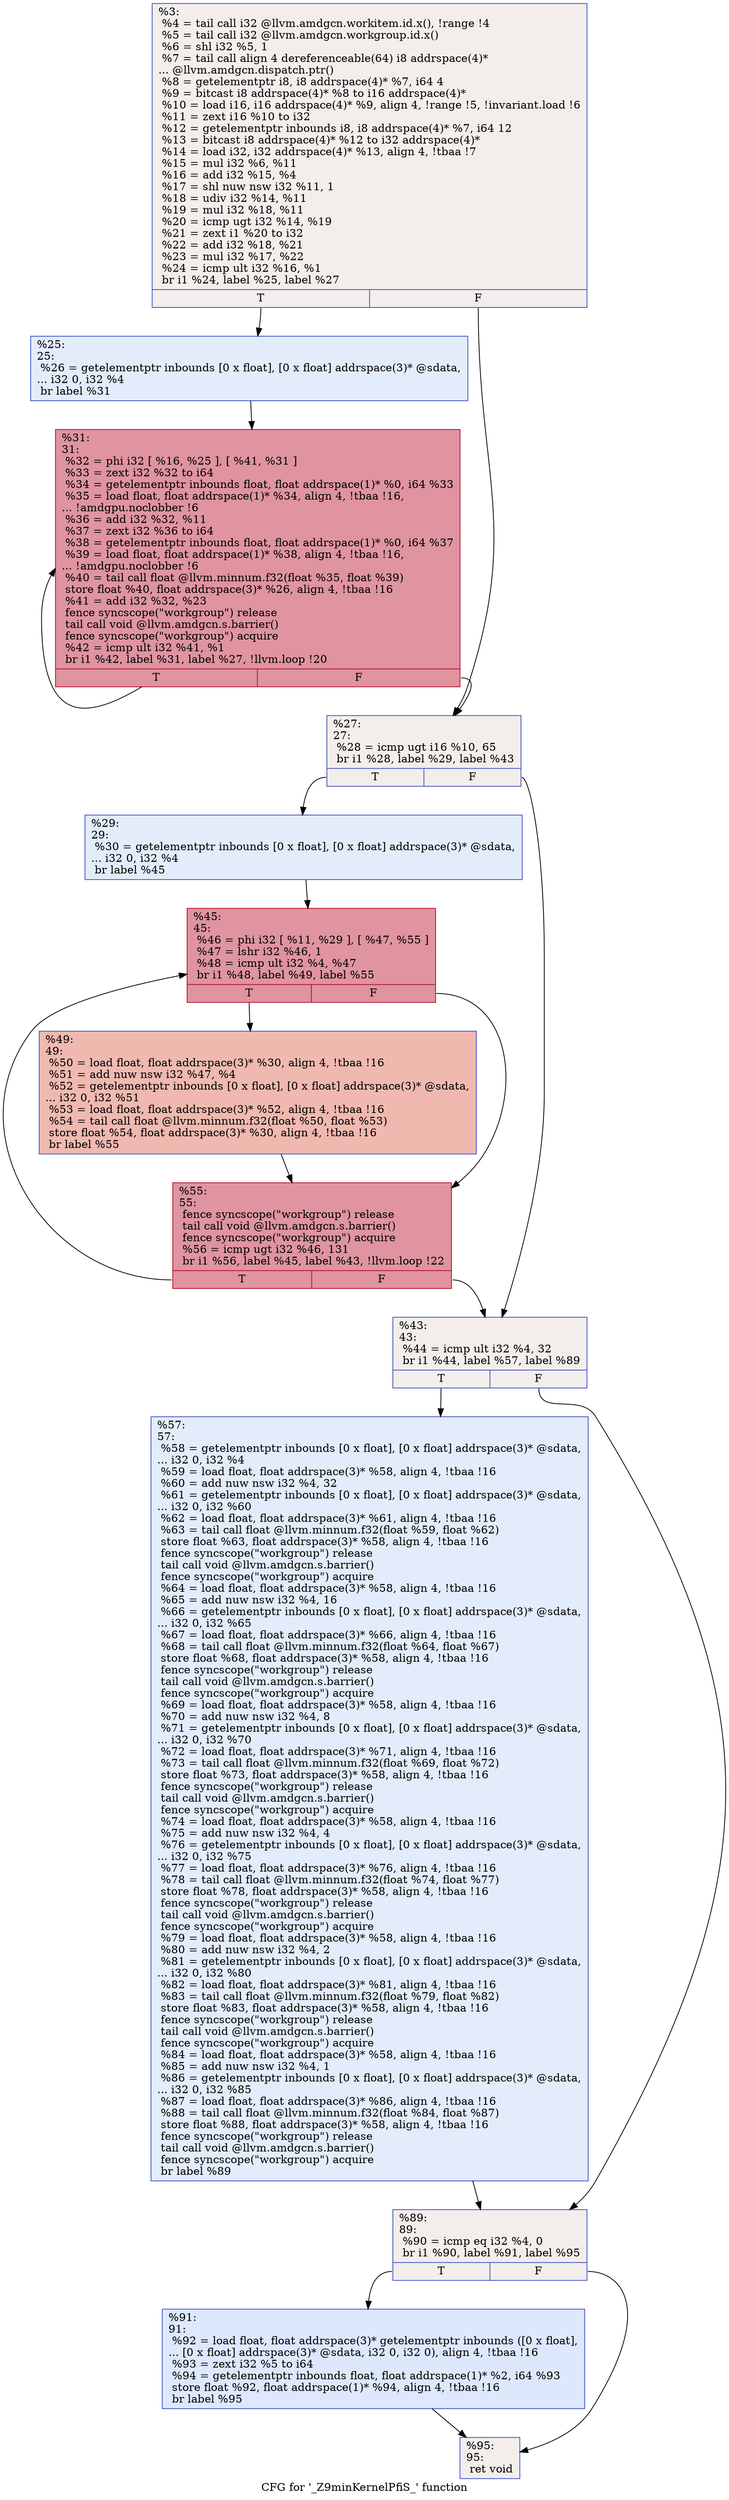 digraph "CFG for '_Z9minKernelPfiS_' function" {
	label="CFG for '_Z9minKernelPfiS_' function";

	Node0x4ea1260 [shape=record,color="#3d50c3ff", style=filled, fillcolor="#e3d9d370",label="{%3:\l  %4 = tail call i32 @llvm.amdgcn.workitem.id.x(), !range !4\l  %5 = tail call i32 @llvm.amdgcn.workgroup.id.x()\l  %6 = shl i32 %5, 1\l  %7 = tail call align 4 dereferenceable(64) i8 addrspace(4)*\l... @llvm.amdgcn.dispatch.ptr()\l  %8 = getelementptr i8, i8 addrspace(4)* %7, i64 4\l  %9 = bitcast i8 addrspace(4)* %8 to i16 addrspace(4)*\l  %10 = load i16, i16 addrspace(4)* %9, align 4, !range !5, !invariant.load !6\l  %11 = zext i16 %10 to i32\l  %12 = getelementptr inbounds i8, i8 addrspace(4)* %7, i64 12\l  %13 = bitcast i8 addrspace(4)* %12 to i32 addrspace(4)*\l  %14 = load i32, i32 addrspace(4)* %13, align 4, !tbaa !7\l  %15 = mul i32 %6, %11\l  %16 = add i32 %15, %4\l  %17 = shl nuw nsw i32 %11, 1\l  %18 = udiv i32 %14, %11\l  %19 = mul i32 %18, %11\l  %20 = icmp ugt i32 %14, %19\l  %21 = zext i1 %20 to i32\l  %22 = add i32 %18, %21\l  %23 = mul i32 %17, %22\l  %24 = icmp ult i32 %16, %1\l  br i1 %24, label %25, label %27\l|{<s0>T|<s1>F}}"];
	Node0x4ea1260:s0 -> Node0x4ea1ff0;
	Node0x4ea1260:s1 -> Node0x4ea39f0;
	Node0x4ea1ff0 [shape=record,color="#3d50c3ff", style=filled, fillcolor="#bfd3f670",label="{%25:\l25:                                               \l  %26 = getelementptr inbounds [0 x float], [0 x float] addrspace(3)* @sdata,\l... i32 0, i32 %4\l  br label %31\l}"];
	Node0x4ea1ff0 -> Node0x4ea3bf0;
	Node0x4ea39f0 [shape=record,color="#3d50c3ff", style=filled, fillcolor="#e3d9d370",label="{%27:\l27:                                               \l  %28 = icmp ugt i16 %10, 65\l  br i1 %28, label %29, label %43\l|{<s0>T|<s1>F}}"];
	Node0x4ea39f0:s0 -> Node0x4ea3d70;
	Node0x4ea39f0:s1 -> Node0x4ea3dc0;
	Node0x4ea3d70 [shape=record,color="#3d50c3ff", style=filled, fillcolor="#bfd3f670",label="{%29:\l29:                                               \l  %30 = getelementptr inbounds [0 x float], [0 x float] addrspace(3)* @sdata,\l... i32 0, i32 %4\l  br label %45\l}"];
	Node0x4ea3d70 -> Node0x4ea3ff0;
	Node0x4ea3bf0 [shape=record,color="#b70d28ff", style=filled, fillcolor="#b70d2870",label="{%31:\l31:                                               \l  %32 = phi i32 [ %16, %25 ], [ %41, %31 ]\l  %33 = zext i32 %32 to i64\l  %34 = getelementptr inbounds float, float addrspace(1)* %0, i64 %33\l  %35 = load float, float addrspace(1)* %34, align 4, !tbaa !16,\l... !amdgpu.noclobber !6\l  %36 = add i32 %32, %11\l  %37 = zext i32 %36 to i64\l  %38 = getelementptr inbounds float, float addrspace(1)* %0, i64 %37\l  %39 = load float, float addrspace(1)* %38, align 4, !tbaa !16,\l... !amdgpu.noclobber !6\l  %40 = tail call float @llvm.minnum.f32(float %35, float %39)\l  store float %40, float addrspace(3)* %26, align 4, !tbaa !16\l  %41 = add i32 %32, %23\l  fence syncscope(\"workgroup\") release\l  tail call void @llvm.amdgcn.s.barrier()\l  fence syncscope(\"workgroup\") acquire\l  %42 = icmp ult i32 %41, %1\l  br i1 %42, label %31, label %27, !llvm.loop !20\l|{<s0>T|<s1>F}}"];
	Node0x4ea3bf0:s0 -> Node0x4ea3bf0;
	Node0x4ea3bf0:s1 -> Node0x4ea39f0;
	Node0x4ea3dc0 [shape=record,color="#3d50c3ff", style=filled, fillcolor="#e3d9d370",label="{%43:\l43:                                               \l  %44 = icmp ult i32 %4, 32\l  br i1 %44, label %57, label %89\l|{<s0>T|<s1>F}}"];
	Node0x4ea3dc0:s0 -> Node0x4ea5d20;
	Node0x4ea3dc0:s1 -> Node0x4ea5d70;
	Node0x4ea3ff0 [shape=record,color="#b70d28ff", style=filled, fillcolor="#b70d2870",label="{%45:\l45:                                               \l  %46 = phi i32 [ %11, %29 ], [ %47, %55 ]\l  %47 = lshr i32 %46, 1\l  %48 = icmp ult i32 %4, %47\l  br i1 %48, label %49, label %55\l|{<s0>T|<s1>F}}"];
	Node0x4ea3ff0:s0 -> Node0x4ea6140;
	Node0x4ea3ff0:s1 -> Node0x4ea5ee0;
	Node0x4ea6140 [shape=record,color="#3d50c3ff", style=filled, fillcolor="#de614d70",label="{%49:\l49:                                               \l  %50 = load float, float addrspace(3)* %30, align 4, !tbaa !16\l  %51 = add nuw nsw i32 %47, %4\l  %52 = getelementptr inbounds [0 x float], [0 x float] addrspace(3)* @sdata,\l... i32 0, i32 %51\l  %53 = load float, float addrspace(3)* %52, align 4, !tbaa !16\l  %54 = tail call float @llvm.minnum.f32(float %50, float %53)\l  store float %54, float addrspace(3)* %30, align 4, !tbaa !16\l  br label %55\l}"];
	Node0x4ea6140 -> Node0x4ea5ee0;
	Node0x4ea5ee0 [shape=record,color="#b70d28ff", style=filled, fillcolor="#b70d2870",label="{%55:\l55:                                               \l  fence syncscope(\"workgroup\") release\l  tail call void @llvm.amdgcn.s.barrier()\l  fence syncscope(\"workgroup\") acquire\l  %56 = icmp ugt i32 %46, 131\l  br i1 %56, label %45, label %43, !llvm.loop !22\l|{<s0>T|<s1>F}}"];
	Node0x4ea5ee0:s0 -> Node0x4ea3ff0;
	Node0x4ea5ee0:s1 -> Node0x4ea3dc0;
	Node0x4ea5d20 [shape=record,color="#3d50c3ff", style=filled, fillcolor="#bfd3f670",label="{%57:\l57:                                               \l  %58 = getelementptr inbounds [0 x float], [0 x float] addrspace(3)* @sdata,\l... i32 0, i32 %4\l  %59 = load float, float addrspace(3)* %58, align 4, !tbaa !16\l  %60 = add nuw nsw i32 %4, 32\l  %61 = getelementptr inbounds [0 x float], [0 x float] addrspace(3)* @sdata,\l... i32 0, i32 %60\l  %62 = load float, float addrspace(3)* %61, align 4, !tbaa !16\l  %63 = tail call float @llvm.minnum.f32(float %59, float %62)\l  store float %63, float addrspace(3)* %58, align 4, !tbaa !16\l  fence syncscope(\"workgroup\") release\l  tail call void @llvm.amdgcn.s.barrier()\l  fence syncscope(\"workgroup\") acquire\l  %64 = load float, float addrspace(3)* %58, align 4, !tbaa !16\l  %65 = add nuw nsw i32 %4, 16\l  %66 = getelementptr inbounds [0 x float], [0 x float] addrspace(3)* @sdata,\l... i32 0, i32 %65\l  %67 = load float, float addrspace(3)* %66, align 4, !tbaa !16\l  %68 = tail call float @llvm.minnum.f32(float %64, float %67)\l  store float %68, float addrspace(3)* %58, align 4, !tbaa !16\l  fence syncscope(\"workgroup\") release\l  tail call void @llvm.amdgcn.s.barrier()\l  fence syncscope(\"workgroup\") acquire\l  %69 = load float, float addrspace(3)* %58, align 4, !tbaa !16\l  %70 = add nuw nsw i32 %4, 8\l  %71 = getelementptr inbounds [0 x float], [0 x float] addrspace(3)* @sdata,\l... i32 0, i32 %70\l  %72 = load float, float addrspace(3)* %71, align 4, !tbaa !16\l  %73 = tail call float @llvm.minnum.f32(float %69, float %72)\l  store float %73, float addrspace(3)* %58, align 4, !tbaa !16\l  fence syncscope(\"workgroup\") release\l  tail call void @llvm.amdgcn.s.barrier()\l  fence syncscope(\"workgroup\") acquire\l  %74 = load float, float addrspace(3)* %58, align 4, !tbaa !16\l  %75 = add nuw nsw i32 %4, 4\l  %76 = getelementptr inbounds [0 x float], [0 x float] addrspace(3)* @sdata,\l... i32 0, i32 %75\l  %77 = load float, float addrspace(3)* %76, align 4, !tbaa !16\l  %78 = tail call float @llvm.minnum.f32(float %74, float %77)\l  store float %78, float addrspace(3)* %58, align 4, !tbaa !16\l  fence syncscope(\"workgroup\") release\l  tail call void @llvm.amdgcn.s.barrier()\l  fence syncscope(\"workgroup\") acquire\l  %79 = load float, float addrspace(3)* %58, align 4, !tbaa !16\l  %80 = add nuw nsw i32 %4, 2\l  %81 = getelementptr inbounds [0 x float], [0 x float] addrspace(3)* @sdata,\l... i32 0, i32 %80\l  %82 = load float, float addrspace(3)* %81, align 4, !tbaa !16\l  %83 = tail call float @llvm.minnum.f32(float %79, float %82)\l  store float %83, float addrspace(3)* %58, align 4, !tbaa !16\l  fence syncscope(\"workgroup\") release\l  tail call void @llvm.amdgcn.s.barrier()\l  fence syncscope(\"workgroup\") acquire\l  %84 = load float, float addrspace(3)* %58, align 4, !tbaa !16\l  %85 = add nuw nsw i32 %4, 1\l  %86 = getelementptr inbounds [0 x float], [0 x float] addrspace(3)* @sdata,\l... i32 0, i32 %85\l  %87 = load float, float addrspace(3)* %86, align 4, !tbaa !16\l  %88 = tail call float @llvm.minnum.f32(float %84, float %87)\l  store float %88, float addrspace(3)* %58, align 4, !tbaa !16\l  fence syncscope(\"workgroup\") release\l  tail call void @llvm.amdgcn.s.barrier()\l  fence syncscope(\"workgroup\") acquire\l  br label %89\l}"];
	Node0x4ea5d20 -> Node0x4ea5d70;
	Node0x4ea5d70 [shape=record,color="#3d50c3ff", style=filled, fillcolor="#e3d9d370",label="{%89:\l89:                                               \l  %90 = icmp eq i32 %4, 0\l  br i1 %90, label %91, label %95\l|{<s0>T|<s1>F}}"];
	Node0x4ea5d70:s0 -> Node0x4ea8e60;
	Node0x4ea5d70:s1 -> Node0x4ea8eb0;
	Node0x4ea8e60 [shape=record,color="#3d50c3ff", style=filled, fillcolor="#b2ccfb70",label="{%91:\l91:                                               \l  %92 = load float, float addrspace(3)* getelementptr inbounds ([0 x float],\l... [0 x float] addrspace(3)* @sdata, i32 0, i32 0), align 4, !tbaa !16\l  %93 = zext i32 %5 to i64\l  %94 = getelementptr inbounds float, float addrspace(1)* %2, i64 %93\l  store float %92, float addrspace(1)* %94, align 4, !tbaa !16\l  br label %95\l}"];
	Node0x4ea8e60 -> Node0x4ea8eb0;
	Node0x4ea8eb0 [shape=record,color="#3d50c3ff", style=filled, fillcolor="#e3d9d370",label="{%95:\l95:                                               \l  ret void\l}"];
}
